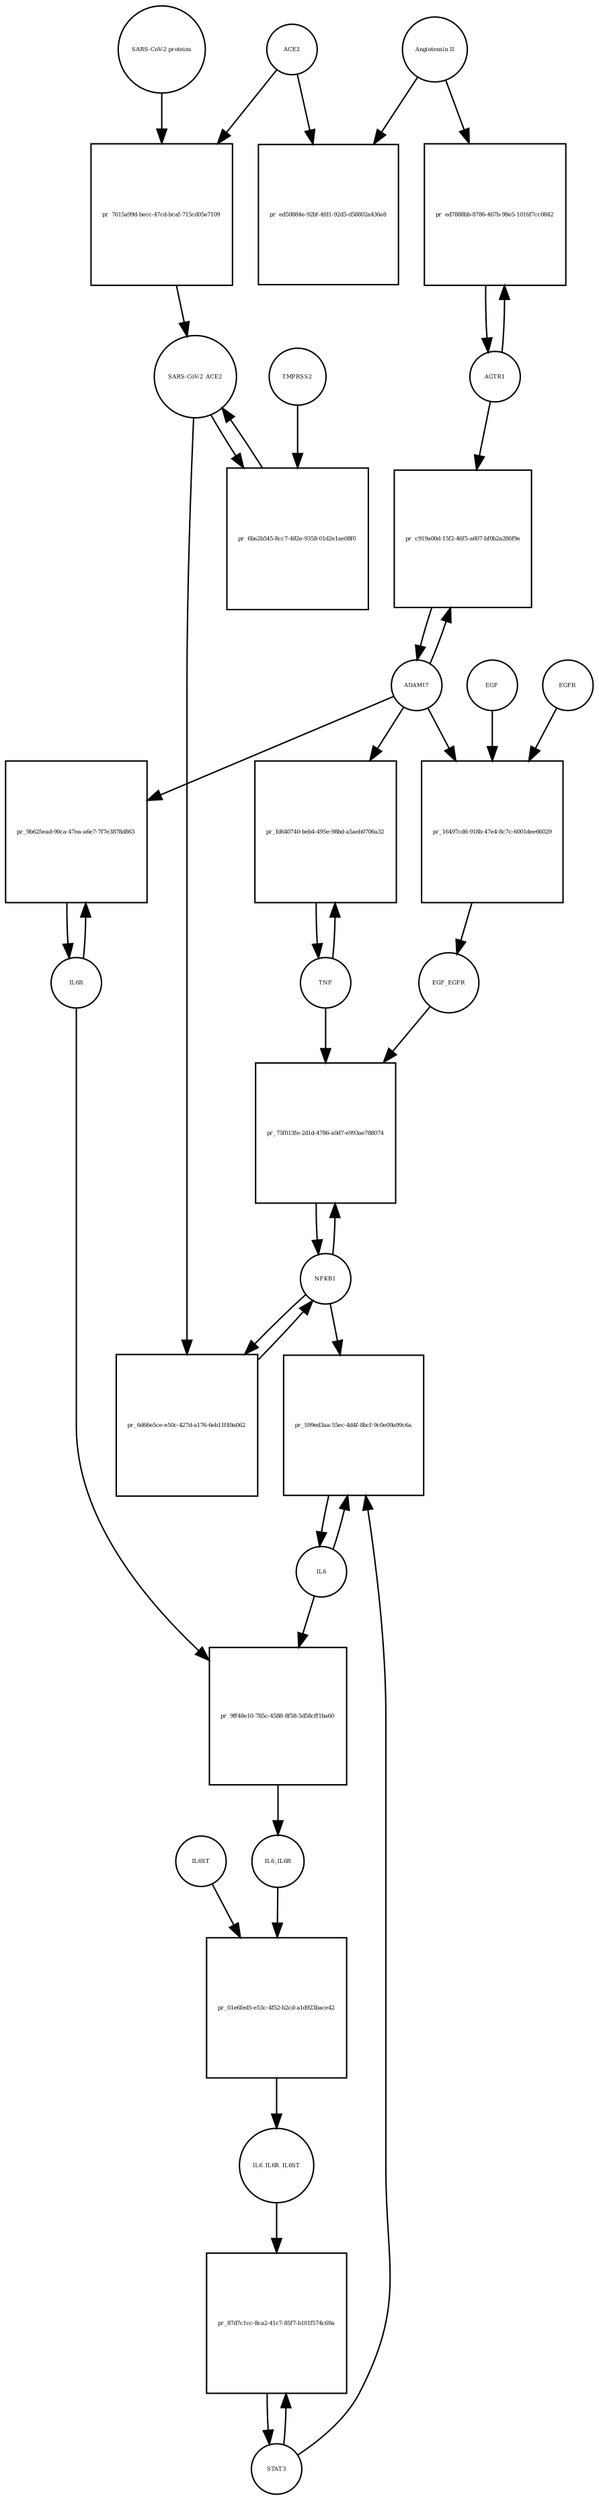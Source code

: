 strict digraph  {
"Angiotensin II" [annotation="", bipartite=0, cls="simple chemical", fontsize=4, label="Angiotensin II", shape=circle];
"pr_ed50884e-92bf-4fd1-92d5-d58802a436e8" [annotation="", bipartite=1, cls=process, fontsize=4, label="pr_ed50884e-92bf-4fd1-92d5-d58802a436e8", shape=square];
ACE2 [annotation="", bipartite=0, cls=macromolecule, fontsize=4, label=ACE2, shape=circle];
"pr_7615a99d-becc-47cd-bcaf-715cd05e7109" [annotation="", bipartite=1, cls=process, fontsize=4, label="pr_7615a99d-becc-47cd-bcaf-715cd05e7109", shape=square];
"SARS-CoV-2_ACE2" [annotation="", bipartite=0, cls=complex, fontsize=4, label="SARS-CoV-2_ACE2", shape=circle];
"SARS-CoV-2 proteins" [annotation="", bipartite=0, cls=macromolecule, fontsize=4, label="SARS-CoV-2 proteins", shape=circle];
"pr_6ba2b545-8cc7-482e-9358-01d2e1ae08f0" [annotation="", bipartite=1, cls=process, fontsize=4, label="pr_6ba2b545-8cc7-482e-9358-01d2e1ae08f0", shape=square];
TMPRSS2 [annotation="", bipartite=0, cls=macromolecule, fontsize=4, label=TMPRSS2, shape=circle];
NFKB1 [annotation="", bipartite=0, cls=macromolecule, fontsize=4, label=NFKB1, shape=circle];
"pr_6d66e5ce-e50c-427d-a176-6eb11f49a062" [annotation="", bipartite=1, cls=process, fontsize=4, label="pr_6d66e5ce-e50c-427d-a176-6eb11f49a062", shape=square];
"pr_75f013fe-2d1d-4786-a0d7-e993ae788074" [annotation="", bipartite=1, cls=process, fontsize=4, label="pr_75f013fe-2d1d-4786-a0d7-e993ae788074", shape=square];
EGF_EGFR [annotation="", bipartite=0, cls=complex, fontsize=4, label=EGF_EGFR, shape=circle];
TNF [annotation="", bipartite=0, cls=macromolecule, fontsize=4, label=TNF, shape=circle];
AGTR1 [annotation="", bipartite=0, cls=macromolecule, fontsize=4, label=AGTR1, shape=circle];
"pr_ed7888bb-8786-467b-98e5-1016f7cc0842" [annotation="", bipartite=1, cls=process, fontsize=4, label="pr_ed7888bb-8786-467b-98e5-1016f7cc0842", shape=square];
ADAM17 [annotation="", bipartite=0, cls=macromolecule, fontsize=4, label=ADAM17, shape=circle];
"pr_c919a00d-15f2-46f5-a607-bf0b2a286f9e" [annotation="", bipartite=1, cls=process, fontsize=4, label="pr_c919a00d-15f2-46f5-a607-bf0b2a286f9e", shape=square];
IL6R [annotation="", bipartite=0, cls=macromolecule, fontsize=4, label=IL6R, shape=circle];
"pr_9b625ead-90ca-47ea-a6e7-7f7e3878d863" [annotation="", bipartite=1, cls=process, fontsize=4, label="pr_9b625ead-90ca-47ea-a6e7-7f7e3878d863", shape=square];
EGFR [annotation="", bipartite=0, cls=macromolecule, fontsize=4, label=EGFR, shape=circle];
"pr_16497cd6-918b-47e4-8c7c-6001dee66029" [annotation="", bipartite=1, cls=process, fontsize=4, label="pr_16497cd6-918b-47e4-8c7c-6001dee66029", shape=square];
EGF [annotation="", bipartite=0, cls=macromolecule, fontsize=4, label=EGF, shape=circle];
"pr_fd640740-beb4-495e-98bd-a5aeb0706a32" [annotation="", bipartite=1, cls=process, fontsize=4, label="pr_fd640740-beb4-495e-98bd-a5aeb0706a32", shape=square];
"pr_9ff48e10-785c-4588-8f58-5d58cff1ba60" [annotation="", bipartite=1, cls=process, fontsize=4, label="pr_9ff48e10-785c-4588-8f58-5d58cff1ba60", shape=square];
IL6_IL6R [annotation="", bipartite=0, cls=complex, fontsize=4, label=IL6_IL6R, shape=circle];
IL6 [annotation="", bipartite=0, cls=macromolecule, fontsize=4, label=IL6, shape=circle];
"pr_01e6fed5-e53c-4f52-b2cd-a1d923bace42" [annotation="", bipartite=1, cls=process, fontsize=4, label="pr_01e6fed5-e53c-4f52-b2cd-a1d923bace42", shape=square];
IL6_IL6R_IL6ST [annotation="", bipartite=0, cls=complex, fontsize=4, label=IL6_IL6R_IL6ST, shape=circle];
IL6ST [annotation="", bipartite=0, cls=macromolecule, fontsize=4, label=IL6ST, shape=circle];
STAT3 [annotation="", bipartite=0, cls=macromolecule, fontsize=4, label=STAT3, shape=circle];
"pr_87d7c1cc-8ca2-41c7-85f7-b101f574c69a" [annotation="", bipartite=1, cls=process, fontsize=4, label="pr_87d7c1cc-8ca2-41c7-85f7-b101f574c69a", shape=square];
"pr_599ed3aa-55ec-4d4f-8bcf-9c0e09a99c6a" [annotation="", bipartite=1, cls=process, fontsize=4, label="pr_599ed3aa-55ec-4d4f-8bcf-9c0e09a99c6a", shape=square];
"Angiotensin II" -> "pr_ed50884e-92bf-4fd1-92d5-d58802a436e8"  [annotation="", interaction_type=consumption];
"Angiotensin II" -> "pr_ed7888bb-8786-467b-98e5-1016f7cc0842"  [annotation="", interaction_type=catalysis];
ACE2 -> "pr_ed50884e-92bf-4fd1-92d5-d58802a436e8"  [annotation="", interaction_type=catalysis];
ACE2 -> "pr_7615a99d-becc-47cd-bcaf-715cd05e7109"  [annotation="", interaction_type=consumption];
"pr_7615a99d-becc-47cd-bcaf-715cd05e7109" -> "SARS-CoV-2_ACE2"  [annotation="", interaction_type=production];
"SARS-CoV-2_ACE2" -> "pr_6ba2b545-8cc7-482e-9358-01d2e1ae08f0"  [annotation="", interaction_type=consumption];
"SARS-CoV-2_ACE2" -> "pr_6d66e5ce-e50c-427d-a176-6eb11f49a062"  [annotation="", interaction_type=stimulation];
"SARS-CoV-2 proteins" -> "pr_7615a99d-becc-47cd-bcaf-715cd05e7109"  [annotation="", interaction_type=consumption];
"pr_6ba2b545-8cc7-482e-9358-01d2e1ae08f0" -> "SARS-CoV-2_ACE2"  [annotation="", interaction_type=production];
TMPRSS2 -> "pr_6ba2b545-8cc7-482e-9358-01d2e1ae08f0"  [annotation="", interaction_type=consumption];
NFKB1 -> "pr_6d66e5ce-e50c-427d-a176-6eb11f49a062"  [annotation="", interaction_type=consumption];
NFKB1 -> "pr_75f013fe-2d1d-4786-a0d7-e993ae788074"  [annotation="", interaction_type=consumption];
NFKB1 -> "pr_599ed3aa-55ec-4d4f-8bcf-9c0e09a99c6a"  [annotation="", interaction_type=stimulation];
"pr_6d66e5ce-e50c-427d-a176-6eb11f49a062" -> NFKB1  [annotation="", interaction_type=production];
"pr_75f013fe-2d1d-4786-a0d7-e993ae788074" -> NFKB1  [annotation="", interaction_type=production];
EGF_EGFR -> "pr_75f013fe-2d1d-4786-a0d7-e993ae788074"  [annotation="", interaction_type=stimulation];
TNF -> "pr_75f013fe-2d1d-4786-a0d7-e993ae788074"  [annotation="", interaction_type=stimulation];
TNF -> "pr_fd640740-beb4-495e-98bd-a5aeb0706a32"  [annotation="", interaction_type=consumption];
AGTR1 -> "pr_ed7888bb-8786-467b-98e5-1016f7cc0842"  [annotation="", interaction_type=consumption];
AGTR1 -> "pr_c919a00d-15f2-46f5-a607-bf0b2a286f9e"  [annotation="", interaction_type=catalysis];
"pr_ed7888bb-8786-467b-98e5-1016f7cc0842" -> AGTR1  [annotation="", interaction_type=production];
ADAM17 -> "pr_c919a00d-15f2-46f5-a607-bf0b2a286f9e"  [annotation="", interaction_type=consumption];
ADAM17 -> "pr_9b625ead-90ca-47ea-a6e7-7f7e3878d863"  [annotation="", interaction_type=catalysis];
ADAM17 -> "pr_16497cd6-918b-47e4-8c7c-6001dee66029"  [annotation="", interaction_type=stimulation];
ADAM17 -> "pr_fd640740-beb4-495e-98bd-a5aeb0706a32"  [annotation="", interaction_type=catalysis];
"pr_c919a00d-15f2-46f5-a607-bf0b2a286f9e" -> ADAM17  [annotation="", interaction_type=production];
IL6R -> "pr_9b625ead-90ca-47ea-a6e7-7f7e3878d863"  [annotation="", interaction_type=consumption];
IL6R -> "pr_9ff48e10-785c-4588-8f58-5d58cff1ba60"  [annotation="", interaction_type=consumption];
"pr_9b625ead-90ca-47ea-a6e7-7f7e3878d863" -> IL6R  [annotation="", interaction_type=production];
EGFR -> "pr_16497cd6-918b-47e4-8c7c-6001dee66029"  [annotation="", interaction_type=consumption];
"pr_16497cd6-918b-47e4-8c7c-6001dee66029" -> EGF_EGFR  [annotation="", interaction_type=production];
EGF -> "pr_16497cd6-918b-47e4-8c7c-6001dee66029"  [annotation="", interaction_type=consumption];
"pr_fd640740-beb4-495e-98bd-a5aeb0706a32" -> TNF  [annotation="", interaction_type=production];
"pr_9ff48e10-785c-4588-8f58-5d58cff1ba60" -> IL6_IL6R  [annotation="", interaction_type=production];
IL6_IL6R -> "pr_01e6fed5-e53c-4f52-b2cd-a1d923bace42"  [annotation="", interaction_type=consumption];
IL6 -> "pr_9ff48e10-785c-4588-8f58-5d58cff1ba60"  [annotation="", interaction_type=consumption];
IL6 -> "pr_599ed3aa-55ec-4d4f-8bcf-9c0e09a99c6a"  [annotation="", interaction_type=consumption];
"pr_01e6fed5-e53c-4f52-b2cd-a1d923bace42" -> IL6_IL6R_IL6ST  [annotation="", interaction_type=production];
IL6_IL6R_IL6ST -> "pr_87d7c1cc-8ca2-41c7-85f7-b101f574c69a"  [annotation="", interaction_type=catalysis];
IL6ST -> "pr_01e6fed5-e53c-4f52-b2cd-a1d923bace42"  [annotation="", interaction_type=consumption];
STAT3 -> "pr_87d7c1cc-8ca2-41c7-85f7-b101f574c69a"  [annotation="", interaction_type=consumption];
STAT3 -> "pr_599ed3aa-55ec-4d4f-8bcf-9c0e09a99c6a"  [annotation="", interaction_type=stimulation];
"pr_87d7c1cc-8ca2-41c7-85f7-b101f574c69a" -> STAT3  [annotation="", interaction_type=production];
"pr_599ed3aa-55ec-4d4f-8bcf-9c0e09a99c6a" -> IL6  [annotation="", interaction_type=production];
}
